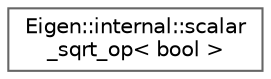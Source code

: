 digraph "Graphical Class Hierarchy"
{
 // LATEX_PDF_SIZE
  bgcolor="transparent";
  edge [fontname=Helvetica,fontsize=10,labelfontname=Helvetica,labelfontsize=10];
  node [fontname=Helvetica,fontsize=10,shape=box,height=0.2,width=0.4];
  rankdir="LR";
  Node0 [id="Node000000",label="Eigen::internal::scalar\l_sqrt_op\< bool \>",height=0.2,width=0.4,color="grey40", fillcolor="white", style="filled",URL="$structEigen_1_1internal_1_1scalar__sqrt__op_3_01bool_01_4.html",tooltip=" "];
}
